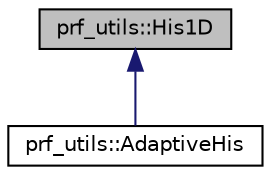 digraph "prf_utils::His1D"
{
  bgcolor="transparent";
  edge [fontname="Helvetica",fontsize="10",labelfontname="Helvetica",labelfontsize="10"];
  node [fontname="Helvetica",fontsize="10",shape=record];
  Node1 [label="prf_utils::His1D",height=0.2,width=0.4,color="black", fillcolor="grey75", style="filled" fontcolor="black"];
  Node1 -> Node2 [dir="back",color="midnightblue",fontsize="10",style="solid",fontname="Helvetica"];
  Node2 [label="prf_utils::AdaptiveHis",height=0.2,width=0.4,color="black",URL="$classprf__utils_1_1AdaptiveHis.html",tooltip="A histogram that can adjust its own range according to the data."];
}
